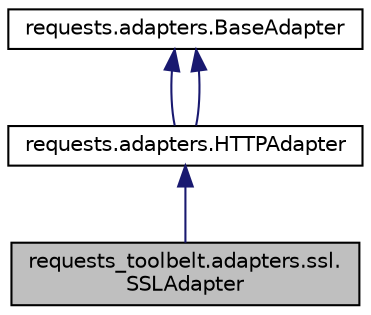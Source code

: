 digraph "requests_toolbelt.adapters.ssl.SSLAdapter"
{
 // LATEX_PDF_SIZE
  edge [fontname="Helvetica",fontsize="10",labelfontname="Helvetica",labelfontsize="10"];
  node [fontname="Helvetica",fontsize="10",shape=record];
  Node1 [label="requests_toolbelt.adapters.ssl.\lSSLAdapter",height=0.2,width=0.4,color="black", fillcolor="grey75", style="filled", fontcolor="black",tooltip=" "];
  Node2 -> Node1 [dir="back",color="midnightblue",fontsize="10",style="solid",fontname="Helvetica"];
  Node2 [label="requests.adapters.HTTPAdapter",height=0.2,width=0.4,color="black", fillcolor="white", style="filled",URL="$classrequests_1_1adapters_1_1HTTPAdapter.html",tooltip=" "];
  Node3 -> Node2 [dir="back",color="midnightblue",fontsize="10",style="solid",fontname="Helvetica"];
  Node3 [label="requests.adapters.BaseAdapter",height=0.2,width=0.4,color="black", fillcolor="white", style="filled",URL="$classrequests_1_1adapters_1_1BaseAdapter.html",tooltip=" "];
  Node3 -> Node2 [dir="back",color="midnightblue",fontsize="10",style="solid",fontname="Helvetica"];
}
